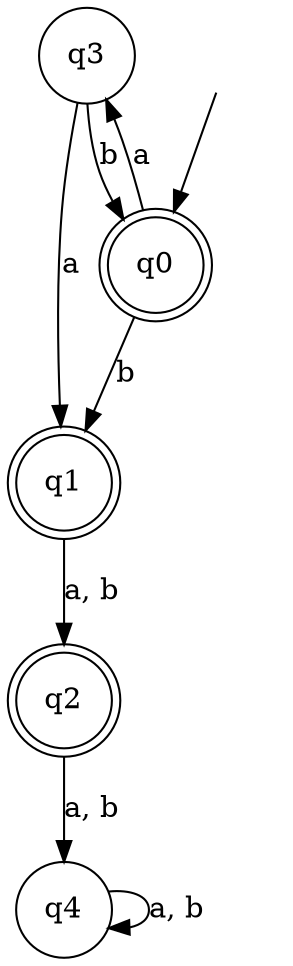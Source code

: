 digraph Automaton {

q1 [shape = doublecircle];

q2 [shape = doublecircle];

q3 [shape = circle];

q4 [shape = circle];

_nil [style = invis];

q0 [shape = doublecircle];

q0 -> q3 [label = "a"];

q3 -> q0 [label = "b"];

q3 -> q1 [label = "a"];

_nil -> q0;

q1 -> q2 [label = "a, b"];

q2 -> q4 [label = "a, b"];

q0 -> q1 [label = "b"];

q4 -> q4 [label = "a, b"];

}
